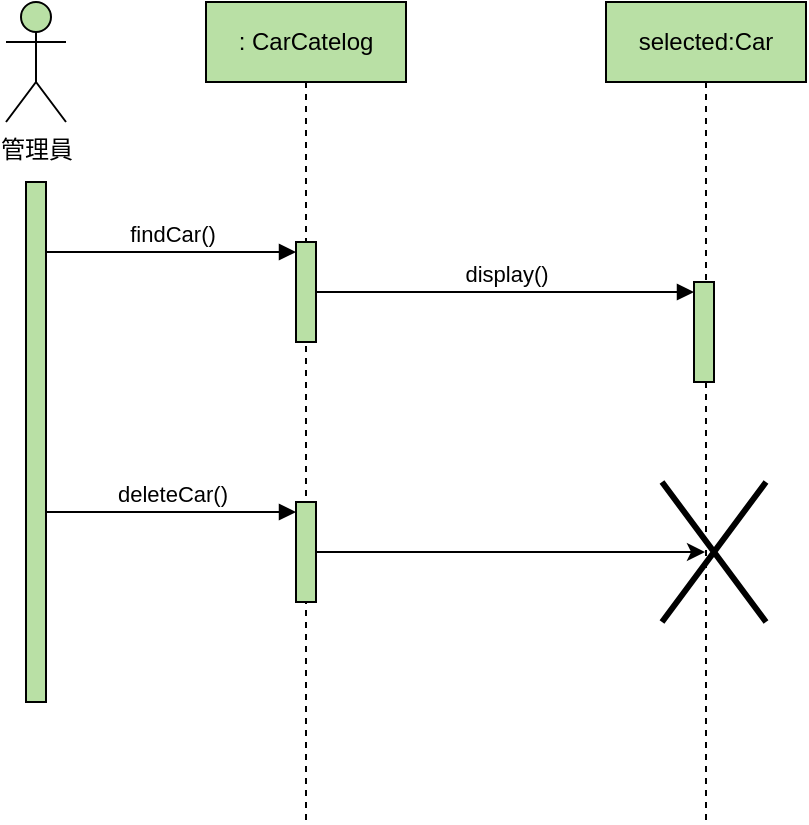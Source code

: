 <mxfile version="22.1.12" type="google">
  <diagram name="第 1 页" id="d2q4pS3wXniRXjLAxFqL">
    <mxGraphModel grid="1" page="1" gridSize="10" guides="1" tooltips="1" connect="1" arrows="1" fold="1" pageScale="1" pageWidth="827" pageHeight="1169" math="0" shadow="0">
      <root>
        <mxCell id="0" />
        <mxCell id="1" parent="0" />
        <mxCell id="95JtBoRWmwxFahJEollf-1" value="管理員" style="shape=umlActor;verticalLabelPosition=bottom;verticalAlign=top;html=1;outlineConnect=0;fillColor=#B9E0A5;" vertex="1" parent="1">
          <mxGeometry x="60" y="130" width="30" height="60" as="geometry" />
        </mxCell>
        <mxCell id="95JtBoRWmwxFahJEollf-2" value="" style="html=1;points=[[0,0,0,0,5],[0,1,0,0,-5],[1,0,0,0,5],[1,1,0,0,-5]];perimeter=orthogonalPerimeter;outlineConnect=0;targetShapes=umlLifeline;portConstraint=eastwest;newEdgeStyle={&quot;curved&quot;:0,&quot;rounded&quot;:0};fillColor=#B9E0A5;" vertex="1" parent="1">
          <mxGeometry x="70" y="220" width="10" height="260" as="geometry" />
        </mxCell>
        <mxCell id="95JtBoRWmwxFahJEollf-3" value="selected:Car" style="shape=umlLifeline;perimeter=lifelinePerimeter;whiteSpace=wrap;html=1;container=1;dropTarget=0;collapsible=0;recursiveResize=0;outlineConnect=0;portConstraint=eastwest;newEdgeStyle={&quot;curved&quot;:0,&quot;rounded&quot;:0};fillColor=#B9E0A5;" vertex="1" parent="1">
          <mxGeometry x="360" y="130" width="100" height="410" as="geometry" />
        </mxCell>
        <mxCell id="95JtBoRWmwxFahJEollf-16" value="" style="html=1;points=[[0,0,0,0,5],[0,1,0,0,-5],[1,0,0,0,5],[1,1,0,0,-5]];perimeter=orthogonalPerimeter;outlineConnect=0;targetShapes=umlLifeline;portConstraint=eastwest;newEdgeStyle={&quot;curved&quot;:0,&quot;rounded&quot;:0};fillColor=#B9E0A5;" vertex="1" parent="95JtBoRWmwxFahJEollf-3">
          <mxGeometry x="44" y="140" width="10" height="50" as="geometry" />
        </mxCell>
        <mxCell id="95JtBoRWmwxFahJEollf-20" value="" style="shape=umlDestroy;whiteSpace=wrap;html=1;strokeWidth=3;targetShapes=umlLifeline;" vertex="1" parent="95JtBoRWmwxFahJEollf-3">
          <mxGeometry x="28" y="240" width="52" height="70" as="geometry" />
        </mxCell>
        <mxCell id="95JtBoRWmwxFahJEollf-5" value=": CarCatelog" style="shape=umlLifeline;perimeter=lifelinePerimeter;whiteSpace=wrap;html=1;container=1;dropTarget=0;collapsible=0;recursiveResize=0;outlineConnect=0;portConstraint=eastwest;newEdgeStyle={&quot;curved&quot;:0,&quot;rounded&quot;:0};fillColor=#B9E0A5;" vertex="1" parent="1">
          <mxGeometry x="160" y="130" width="100" height="410" as="geometry" />
        </mxCell>
        <mxCell id="95JtBoRWmwxFahJEollf-6" value="" style="html=1;points=[[0,0,0,0,5],[0,1,0,0,-5],[1,0,0,0,5],[1,1,0,0,-5]];perimeter=orthogonalPerimeter;outlineConnect=0;targetShapes=umlLifeline;portConstraint=eastwest;newEdgeStyle={&quot;curved&quot;:0,&quot;rounded&quot;:0};fillColor=#B9E0A5;" vertex="1" parent="95JtBoRWmwxFahJEollf-5">
          <mxGeometry x="45" y="120" width="10" height="50" as="geometry" />
        </mxCell>
        <mxCell id="95JtBoRWmwxFahJEollf-7" value="findCar()" style="html=1;verticalAlign=bottom;startArrow=none;endArrow=block;startSize=8;curved=0;rounded=0;entryX=0;entryY=0;entryDx=0;entryDy=5;startFill=0;" edge="1" parent="95JtBoRWmwxFahJEollf-5" target="95JtBoRWmwxFahJEollf-6">
          <mxGeometry relative="1" as="geometry">
            <mxPoint x="-80" y="125" as="sourcePoint" />
          </mxGeometry>
        </mxCell>
        <mxCell id="95JtBoRWmwxFahJEollf-14" value="" style="html=1;points=[[0,0,0,0,5],[0,1,0,0,-5],[1,0,0,0,5],[1,1,0,0,-5]];perimeter=orthogonalPerimeter;outlineConnect=0;targetShapes=umlLifeline;portConstraint=eastwest;newEdgeStyle={&quot;curved&quot;:0,&quot;rounded&quot;:0};fillColor=#B9E0A5;" vertex="1" parent="95JtBoRWmwxFahJEollf-5">
          <mxGeometry x="45" y="250" width="10" height="50" as="geometry" />
        </mxCell>
        <mxCell id="95JtBoRWmwxFahJEollf-15" value="deleteCar()" style="html=1;verticalAlign=bottom;startArrow=none;endArrow=block;startSize=8;curved=0;rounded=0;entryX=0;entryY=0;entryDx=0;entryDy=5;startFill=0;" edge="1" parent="95JtBoRWmwxFahJEollf-5" target="95JtBoRWmwxFahJEollf-14">
          <mxGeometry relative="1" as="geometry">
            <mxPoint x="-80" y="255" as="sourcePoint" />
          </mxGeometry>
        </mxCell>
        <mxCell id="95JtBoRWmwxFahJEollf-17" value="display()" style="html=1;verticalAlign=bottom;startArrow=none;endArrow=block;startSize=8;curved=0;rounded=0;entryX=0;entryY=0;entryDx=0;entryDy=5;startFill=0;" edge="1" parent="1" source="95JtBoRWmwxFahJEollf-6" target="95JtBoRWmwxFahJEollf-16">
          <mxGeometry relative="1" as="geometry">
            <mxPoint x="220" y="275" as="sourcePoint" />
          </mxGeometry>
        </mxCell>
        <mxCell id="95JtBoRWmwxFahJEollf-19" value="" style="endArrow=classic;html=1;rounded=0;" edge="1" parent="1" source="95JtBoRWmwxFahJEollf-14" target="95JtBoRWmwxFahJEollf-3">
          <mxGeometry width="50" height="50" relative="1" as="geometry">
            <mxPoint x="290" y="420" as="sourcePoint" />
            <mxPoint x="370" y="350" as="targetPoint" />
          </mxGeometry>
        </mxCell>
      </root>
    </mxGraphModel>
  </diagram>
</mxfile>

